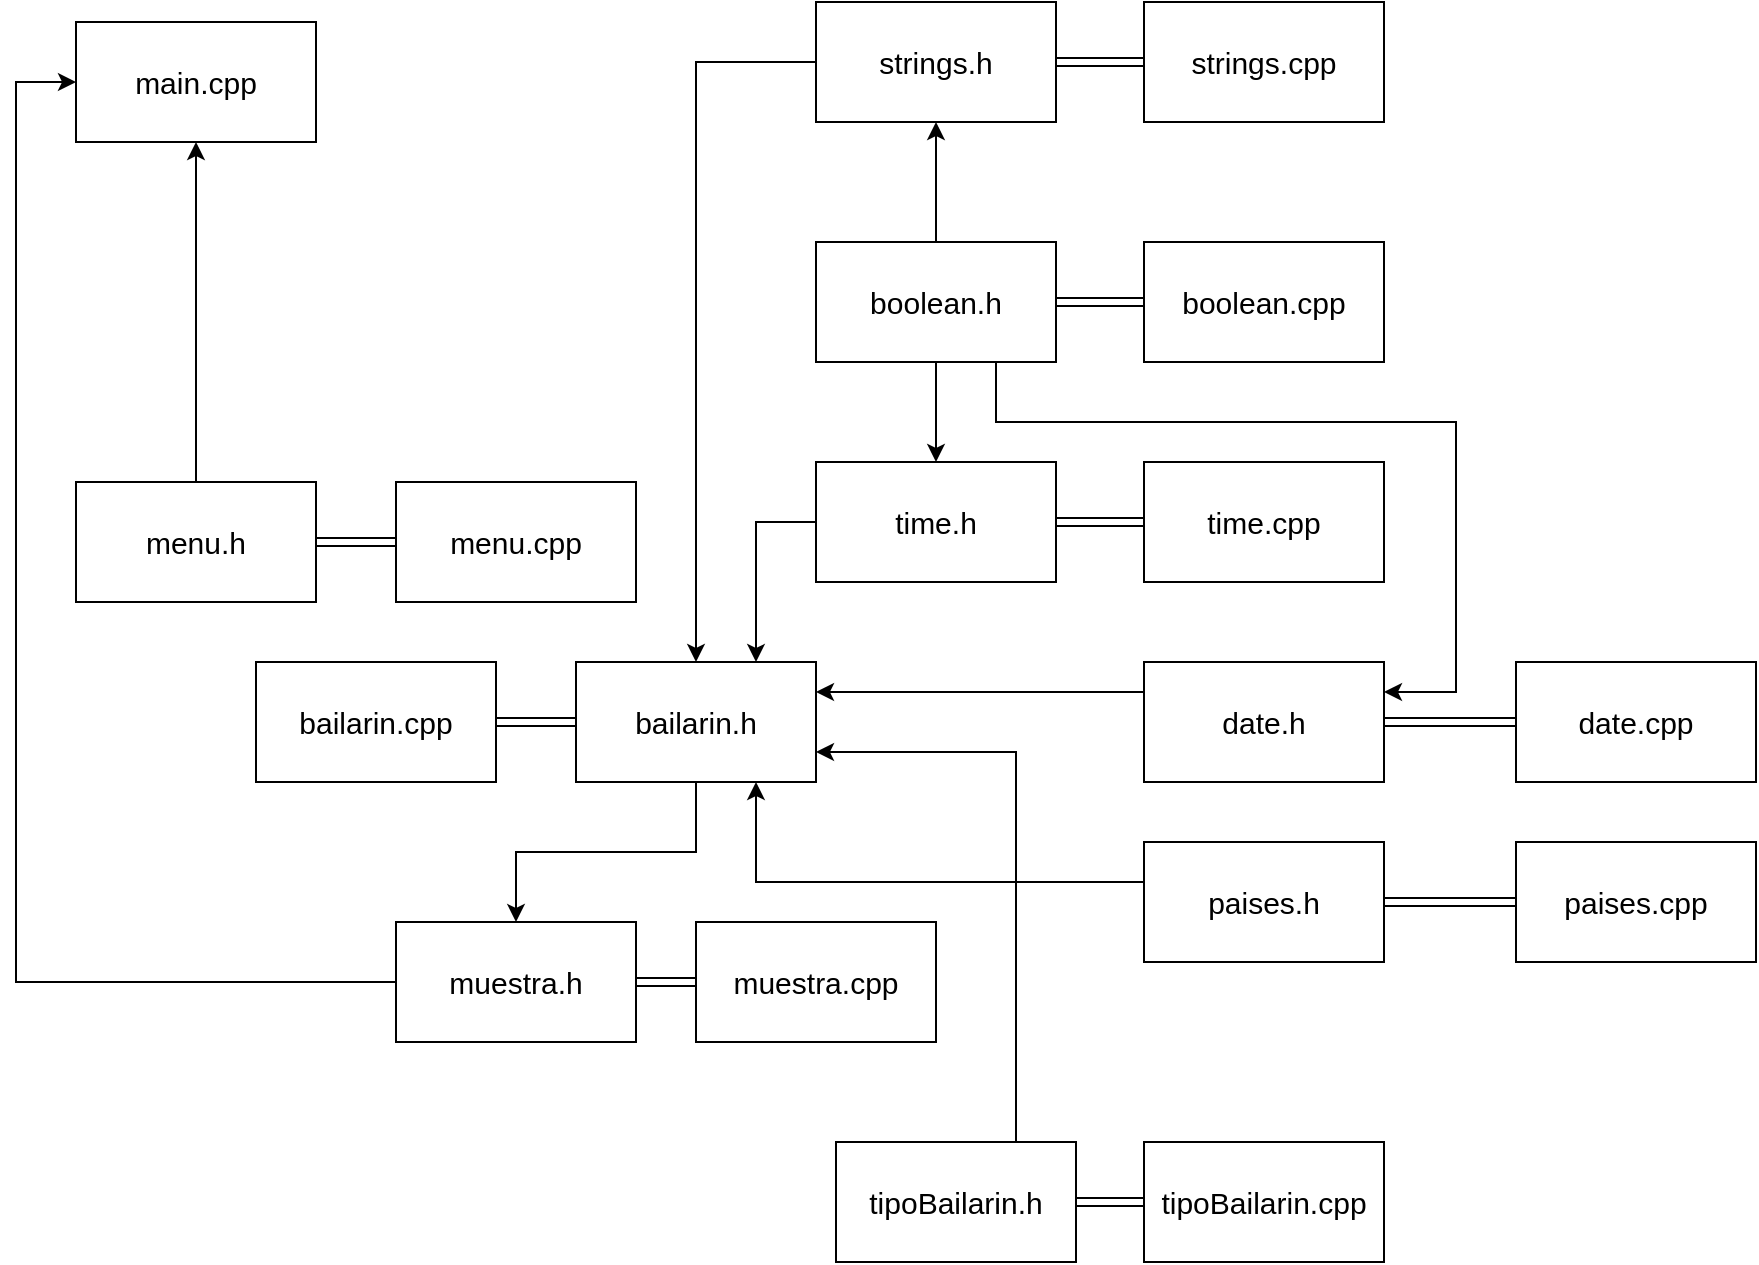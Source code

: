 <mxfile version="24.7.8">
  <diagram name="Página-1" id="y3oFVdTDpMBBbs1lymr8">
    <mxGraphModel dx="1814" dy="577" grid="1" gridSize="10" guides="1" tooltips="1" connect="1" arrows="1" fold="1" page="1" pageScale="1" pageWidth="827" pageHeight="1169" math="0" shadow="0">
      <root>
        <mxCell id="0" />
        <mxCell id="1" parent="0" />
        <mxCell id="69VFSJI0rteqUI3VCX5l-37" style="edgeStyle=orthogonalEdgeStyle;rounded=0;orthogonalLoop=1;jettySize=auto;html=1;exitX=1;exitY=0.5;exitDx=0;exitDy=0;entryX=0;entryY=0.5;entryDx=0;entryDy=0;shape=link;fontSize=15;" parent="1" source="69VFSJI0rteqUI3VCX5l-1" target="69VFSJI0rteqUI3VCX5l-16" edge="1">
          <mxGeometry relative="1" as="geometry" />
        </mxCell>
        <mxCell id="69VFSJI0rteqUI3VCX5l-41" style="edgeStyle=orthogonalEdgeStyle;rounded=0;orthogonalLoop=1;jettySize=auto;html=1;exitX=0;exitY=0.5;exitDx=0;exitDy=0;entryX=0.5;entryY=0;entryDx=0;entryDy=0;fontSize=15;" parent="1" source="69VFSJI0rteqUI3VCX5l-1" target="69VFSJI0rteqUI3VCX5l-5" edge="1">
          <mxGeometry relative="1" as="geometry">
            <Array as="points">
              <mxPoint x="190" y="90" />
            </Array>
          </mxGeometry>
        </mxCell>
        <mxCell id="69VFSJI0rteqUI3VCX5l-1" value="strings.h" style="rounded=0;whiteSpace=wrap;html=1;fontSize=15;" parent="1" vertex="1">
          <mxGeometry x="250" y="60" width="120" height="60" as="geometry" />
        </mxCell>
        <mxCell id="69VFSJI0rteqUI3VCX5l-45" style="edgeStyle=orthogonalEdgeStyle;rounded=0;orthogonalLoop=1;jettySize=auto;html=1;exitX=0.5;exitY=1;exitDx=0;exitDy=0;entryX=0.5;entryY=0;entryDx=0;entryDy=0;fontSize=15;" parent="1" source="69VFSJI0rteqUI3VCX5l-2" target="69VFSJI0rteqUI3VCX5l-4" edge="1">
          <mxGeometry relative="1" as="geometry">
            <Array as="points">
              <mxPoint x="310" y="280" />
              <mxPoint x="310" y="280" />
            </Array>
          </mxGeometry>
        </mxCell>
        <mxCell id="69VFSJI0rteqUI3VCX5l-72" style="edgeStyle=orthogonalEdgeStyle;rounded=0;orthogonalLoop=1;jettySize=auto;html=1;exitX=1;exitY=0.5;exitDx=0;exitDy=0;entryX=0;entryY=0.5;entryDx=0;entryDy=0;shape=link;fontSize=15;" parent="1" source="69VFSJI0rteqUI3VCX5l-2" target="69VFSJI0rteqUI3VCX5l-17" edge="1">
          <mxGeometry relative="1" as="geometry" />
        </mxCell>
        <mxCell id="69VFSJI0rteqUI3VCX5l-2" value="boolean.h" style="rounded=0;whiteSpace=wrap;html=1;fontSize=15;" parent="1" vertex="1">
          <mxGeometry x="250" y="180" width="120" height="60" as="geometry" />
        </mxCell>
        <mxCell id="69VFSJI0rteqUI3VCX5l-47" style="edgeStyle=orthogonalEdgeStyle;rounded=0;orthogonalLoop=1;jettySize=auto;html=1;exitX=0;exitY=0.25;exitDx=0;exitDy=0;entryX=1;entryY=0.25;entryDx=0;entryDy=0;fontSize=15;" parent="1" source="69VFSJI0rteqUI3VCX5l-3" target="69VFSJI0rteqUI3VCX5l-5" edge="1">
          <mxGeometry relative="1" as="geometry" />
        </mxCell>
        <mxCell id="69VFSJI0rteqUI3VCX5l-69" style="edgeStyle=orthogonalEdgeStyle;rounded=0;orthogonalLoop=1;jettySize=auto;html=1;shape=link;fontSize=15;" parent="1" source="69VFSJI0rteqUI3VCX5l-3" target="69VFSJI0rteqUI3VCX5l-18" edge="1">
          <mxGeometry relative="1" as="geometry" />
        </mxCell>
        <mxCell id="69VFSJI0rteqUI3VCX5l-3" value="date&lt;span style=&quot;background-color: initial; font-size: 15px;&quot;&gt;.h&lt;/span&gt;" style="rounded=0;whiteSpace=wrap;html=1;fontSize=15;" parent="1" vertex="1">
          <mxGeometry x="414" y="390" width="120" height="60" as="geometry" />
        </mxCell>
        <mxCell id="69VFSJI0rteqUI3VCX5l-46" style="edgeStyle=orthogonalEdgeStyle;rounded=0;orthogonalLoop=1;jettySize=auto;html=1;exitX=0;exitY=0.5;exitDx=0;exitDy=0;entryX=0.75;entryY=0;entryDx=0;entryDy=0;fontSize=15;" parent="1" source="69VFSJI0rteqUI3VCX5l-4" target="69VFSJI0rteqUI3VCX5l-5" edge="1">
          <mxGeometry relative="1" as="geometry" />
        </mxCell>
        <mxCell id="69VFSJI0rteqUI3VCX5l-70" style="edgeStyle=orthogonalEdgeStyle;rounded=0;orthogonalLoop=1;jettySize=auto;html=1;shape=link;fontSize=15;" parent="1" source="69VFSJI0rteqUI3VCX5l-4" target="69VFSJI0rteqUI3VCX5l-19" edge="1">
          <mxGeometry relative="1" as="geometry" />
        </mxCell>
        <mxCell id="69VFSJI0rteqUI3VCX5l-4" value="time.h" style="rounded=0;whiteSpace=wrap;html=1;fontSize=15;" parent="1" vertex="1">
          <mxGeometry x="250" y="290" width="120" height="60" as="geometry" />
        </mxCell>
        <mxCell id="69VFSJI0rteqUI3VCX5l-14" style="edgeStyle=orthogonalEdgeStyle;rounded=0;orthogonalLoop=1;jettySize=auto;html=1;entryX=0.5;entryY=0;entryDx=0;entryDy=0;fontSize=15;" parent="1" source="69VFSJI0rteqUI3VCX5l-5" target="69VFSJI0rteqUI3VCX5l-7" edge="1">
          <mxGeometry relative="1" as="geometry" />
        </mxCell>
        <mxCell id="69VFSJI0rteqUI3VCX5l-5" value="bailarin.h" style="rounded=0;whiteSpace=wrap;html=1;fontSize=15;" parent="1" vertex="1">
          <mxGeometry x="130" y="390" width="120" height="60" as="geometry" />
        </mxCell>
        <mxCell id="69VFSJI0rteqUI3VCX5l-13" style="edgeStyle=orthogonalEdgeStyle;rounded=0;orthogonalLoop=1;jettySize=auto;html=1;entryX=1;entryY=0.75;entryDx=0;entryDy=0;fontSize=15;" parent="1" source="69VFSJI0rteqUI3VCX5l-6" target="69VFSJI0rteqUI3VCX5l-5" edge="1">
          <mxGeometry relative="1" as="geometry">
            <mxPoint x="290" y="460" as="targetPoint" />
            <Array as="points">
              <mxPoint x="350" y="435" />
            </Array>
          </mxGeometry>
        </mxCell>
        <mxCell id="69VFSJI0rteqUI3VCX5l-67" style="edgeStyle=orthogonalEdgeStyle;rounded=0;orthogonalLoop=1;jettySize=auto;html=1;entryX=0;entryY=0.5;entryDx=0;entryDy=0;shape=link;fontSize=15;" parent="1" source="69VFSJI0rteqUI3VCX5l-6" target="69VFSJI0rteqUI3VCX5l-22" edge="1">
          <mxGeometry relative="1" as="geometry" />
        </mxCell>
        <mxCell id="69VFSJI0rteqUI3VCX5l-6" value="tipoBailarin.h" style="rounded=0;whiteSpace=wrap;html=1;fontSize=15;" parent="1" vertex="1">
          <mxGeometry x="260" y="630" width="120" height="60" as="geometry" />
        </mxCell>
        <mxCell id="69VFSJI0rteqUI3VCX5l-59" style="edgeStyle=orthogonalEdgeStyle;rounded=0;orthogonalLoop=1;jettySize=auto;html=1;entryX=0;entryY=0.5;entryDx=0;entryDy=0;fontSize=15;" parent="1" source="69VFSJI0rteqUI3VCX5l-7" target="69VFSJI0rteqUI3VCX5l-55" edge="1">
          <mxGeometry relative="1" as="geometry">
            <Array as="points">
              <mxPoint x="-150" y="550" />
              <mxPoint x="-150" y="100" />
            </Array>
          </mxGeometry>
        </mxCell>
        <mxCell id="69VFSJI0rteqUI3VCX5l-66" style="edgeStyle=orthogonalEdgeStyle;rounded=0;orthogonalLoop=1;jettySize=auto;html=1;entryX=0;entryY=0.5;entryDx=0;entryDy=0;shape=link;fontSize=15;" parent="1" source="69VFSJI0rteqUI3VCX5l-7" target="69VFSJI0rteqUI3VCX5l-23" edge="1">
          <mxGeometry relative="1" as="geometry" />
        </mxCell>
        <mxCell id="69VFSJI0rteqUI3VCX5l-7" value="muestra.h" style="rounded=0;whiteSpace=wrap;html=1;fontSize=15;" parent="1" vertex="1">
          <mxGeometry x="40" y="520" width="120" height="60" as="geometry" />
        </mxCell>
        <mxCell id="69VFSJI0rteqUI3VCX5l-68" style="edgeStyle=orthogonalEdgeStyle;rounded=0;orthogonalLoop=1;jettySize=auto;html=1;shape=link;fontSize=15;" parent="1" source="69VFSJI0rteqUI3VCX5l-8" target="69VFSJI0rteqUI3VCX5l-20" edge="1">
          <mxGeometry relative="1" as="geometry" />
        </mxCell>
        <mxCell id="djvYyOQNqBKTGQNS3NtR-2" style="edgeStyle=orthogonalEdgeStyle;rounded=0;orthogonalLoop=1;jettySize=auto;html=1;entryX=0.75;entryY=1;entryDx=0;entryDy=0;fontSize=15;" edge="1" parent="1" source="69VFSJI0rteqUI3VCX5l-8" target="69VFSJI0rteqUI3VCX5l-5">
          <mxGeometry relative="1" as="geometry">
            <Array as="points">
              <mxPoint x="220" y="500" />
            </Array>
          </mxGeometry>
        </mxCell>
        <mxCell id="69VFSJI0rteqUI3VCX5l-8" value="paises.h" style="rounded=0;whiteSpace=wrap;html=1;fontSize=15;" parent="1" vertex="1">
          <mxGeometry x="414" y="480" width="120" height="60" as="geometry" />
        </mxCell>
        <mxCell id="69VFSJI0rteqUI3VCX5l-16" value="strings.cpp" style="rounded=0;whiteSpace=wrap;html=1;fontSize=15;" parent="1" vertex="1">
          <mxGeometry x="414" y="60" width="120" height="60" as="geometry" />
        </mxCell>
        <mxCell id="69VFSJI0rteqUI3VCX5l-17" value="boolean.cpp" style="rounded=0;whiteSpace=wrap;html=1;fontSize=15;" parent="1" vertex="1">
          <mxGeometry x="414" y="180" width="120" height="60" as="geometry" />
        </mxCell>
        <mxCell id="69VFSJI0rteqUI3VCX5l-18" value="date&lt;span style=&quot;background-color: initial; font-size: 15px;&quot;&gt;.cpp&lt;/span&gt;" style="rounded=0;whiteSpace=wrap;html=1;fontSize=15;" parent="1" vertex="1">
          <mxGeometry x="600" y="390" width="120" height="60" as="geometry" />
        </mxCell>
        <mxCell id="69VFSJI0rteqUI3VCX5l-19" value="time.cpp" style="rounded=0;whiteSpace=wrap;html=1;fontSize=15;" parent="1" vertex="1">
          <mxGeometry x="414" y="290" width="120" height="60" as="geometry" />
        </mxCell>
        <mxCell id="69VFSJI0rteqUI3VCX5l-20" value="paises.cpp" style="rounded=0;whiteSpace=wrap;html=1;fontSize=15;" parent="1" vertex="1">
          <mxGeometry x="600" y="480" width="120" height="60" as="geometry" />
        </mxCell>
        <mxCell id="69VFSJI0rteqUI3VCX5l-22" value="tipoBailarin.cpp" style="rounded=0;whiteSpace=wrap;html=1;fontSize=15;" parent="1" vertex="1">
          <mxGeometry x="414" y="630" width="120" height="60" as="geometry" />
        </mxCell>
        <mxCell id="69VFSJI0rteqUI3VCX5l-23" value="muestra.cpp" style="rounded=0;whiteSpace=wrap;html=1;fontSize=15;" parent="1" vertex="1">
          <mxGeometry x="190" y="520" width="120" height="60" as="geometry" />
        </mxCell>
        <mxCell id="69VFSJI0rteqUI3VCX5l-39" style="edgeStyle=orthogonalEdgeStyle;rounded=0;orthogonalLoop=1;jettySize=auto;html=1;entryX=0.5;entryY=1;entryDx=0;entryDy=0;fontSize=15;" parent="1" source="69VFSJI0rteqUI3VCX5l-2" target="69VFSJI0rteqUI3VCX5l-1" edge="1">
          <mxGeometry relative="1" as="geometry" />
        </mxCell>
        <mxCell id="69VFSJI0rteqUI3VCX5l-65" style="edgeStyle=orthogonalEdgeStyle;rounded=0;orthogonalLoop=1;jettySize=auto;html=1;shape=link;fontSize=15;" parent="1" source="69VFSJI0rteqUI3VCX5l-42" target="69VFSJI0rteqUI3VCX5l-5" edge="1">
          <mxGeometry relative="1" as="geometry" />
        </mxCell>
        <mxCell id="69VFSJI0rteqUI3VCX5l-42" value="bailarin.cpp" style="rounded=0;whiteSpace=wrap;html=1;fontSize=15;" parent="1" vertex="1">
          <mxGeometry x="-30" y="390" width="120" height="60" as="geometry" />
        </mxCell>
        <mxCell id="69VFSJI0rteqUI3VCX5l-58" style="edgeStyle=orthogonalEdgeStyle;rounded=0;orthogonalLoop=1;jettySize=auto;html=1;entryX=0.5;entryY=1;entryDx=0;entryDy=0;fontSize=15;" parent="1" source="69VFSJI0rteqUI3VCX5l-48" target="69VFSJI0rteqUI3VCX5l-55" edge="1">
          <mxGeometry relative="1" as="geometry" />
        </mxCell>
        <mxCell id="69VFSJI0rteqUI3VCX5l-62" style="edgeStyle=orthogonalEdgeStyle;rounded=0;orthogonalLoop=1;jettySize=auto;html=1;shape=link;fontSize=15;" parent="1" source="69VFSJI0rteqUI3VCX5l-48" target="69VFSJI0rteqUI3VCX5l-49" edge="1">
          <mxGeometry relative="1" as="geometry" />
        </mxCell>
        <mxCell id="69VFSJI0rteqUI3VCX5l-48" value="menu.h" style="rounded=0;whiteSpace=wrap;html=1;fontSize=15;" parent="1" vertex="1">
          <mxGeometry x="-120" y="300" width="120" height="60" as="geometry" />
        </mxCell>
        <mxCell id="69VFSJI0rteqUI3VCX5l-49" value="menu.cpp" style="rounded=0;whiteSpace=wrap;html=1;fontSize=15;" parent="1" vertex="1">
          <mxGeometry x="40" y="300" width="120" height="60" as="geometry" />
        </mxCell>
        <mxCell id="69VFSJI0rteqUI3VCX5l-55" value="main.cpp" style="rounded=0;whiteSpace=wrap;html=1;fontSize=15;" parent="1" vertex="1">
          <mxGeometry x="-120" y="70" width="120" height="60" as="geometry" />
        </mxCell>
        <mxCell id="69VFSJI0rteqUI3VCX5l-60" style="edgeStyle=orthogonalEdgeStyle;rounded=0;orthogonalLoop=1;jettySize=auto;html=1;entryX=1;entryY=0.25;entryDx=0;entryDy=0;exitX=0.75;exitY=1;exitDx=0;exitDy=0;fontSize=15;" parent="1" source="69VFSJI0rteqUI3VCX5l-2" target="69VFSJI0rteqUI3VCX5l-3" edge="1">
          <mxGeometry relative="1" as="geometry">
            <mxPoint x="360" y="270" as="sourcePoint" />
            <Array as="points">
              <mxPoint x="340" y="270" />
              <mxPoint x="570" y="270" />
              <mxPoint x="570" y="405" />
            </Array>
          </mxGeometry>
        </mxCell>
      </root>
    </mxGraphModel>
  </diagram>
</mxfile>
